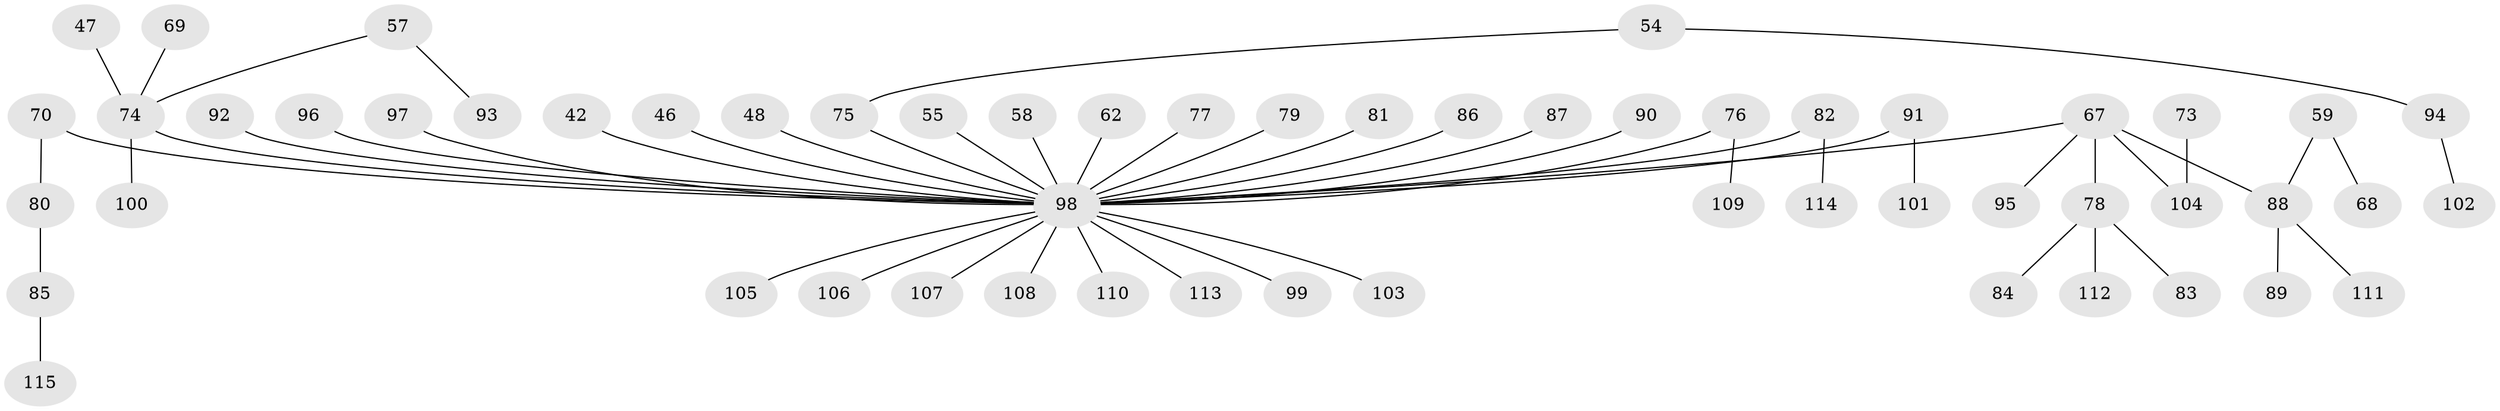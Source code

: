 // original degree distribution, {2: 0.22608695652173913, 5: 0.05217391304347826, 4: 0.043478260869565216, 6: 0.017391304347826087, 3: 0.16521739130434782, 1: 0.4956521739130435}
// Generated by graph-tools (version 1.1) at 2025/02/03/05/25 17:02:42]
// undirected, 57 vertices, 56 edges
graph export_dot {
graph [start="1"]
  node [color=gray90,style=filled];
  42;
  46;
  47;
  48;
  54;
  55;
  57 [super="+26+37"];
  58;
  59;
  62;
  67 [super="+45+43"];
  68;
  69;
  70;
  73;
  74 [super="+64+66"];
  75 [super="+34"];
  76;
  77;
  78 [super="+72"];
  79;
  80;
  81;
  82;
  83;
  84;
  85;
  86;
  87;
  88 [super="+53"];
  89;
  90;
  91 [super="+44"];
  92;
  93;
  94;
  95;
  96;
  97;
  98 [super="+63+52+65+71+56"];
  99;
  100;
  101;
  102;
  103;
  104 [super="+61"];
  105;
  106;
  107;
  108;
  109;
  110;
  111;
  112;
  113;
  114;
  115;
  42 -- 98;
  46 -- 98;
  47 -- 74;
  48 -- 98;
  54 -- 94;
  54 -- 75;
  55 -- 98;
  57 -- 74;
  57 -- 93;
  58 -- 98;
  59 -- 68;
  59 -- 88;
  62 -- 98;
  67 -- 95;
  67 -- 98;
  67 -- 88;
  67 -- 104;
  67 -- 78;
  69 -- 74;
  70 -- 80;
  70 -- 98;
  73 -- 104;
  74 -- 100;
  74 -- 98;
  75 -- 98;
  76 -- 109;
  76 -- 98;
  77 -- 98;
  78 -- 84;
  78 -- 112;
  78 -- 83;
  79 -- 98;
  80 -- 85;
  81 -- 98;
  82 -- 114;
  82 -- 98;
  85 -- 115;
  86 -- 98;
  87 -- 98;
  88 -- 89;
  88 -- 111;
  90 -- 98;
  91 -- 101;
  91 -- 98;
  92 -- 98;
  94 -- 102;
  96 -- 98;
  97 -- 98;
  98 -- 108;
  98 -- 103;
  98 -- 105;
  98 -- 106;
  98 -- 107;
  98 -- 110;
  98 -- 113;
  98 -- 99;
}
